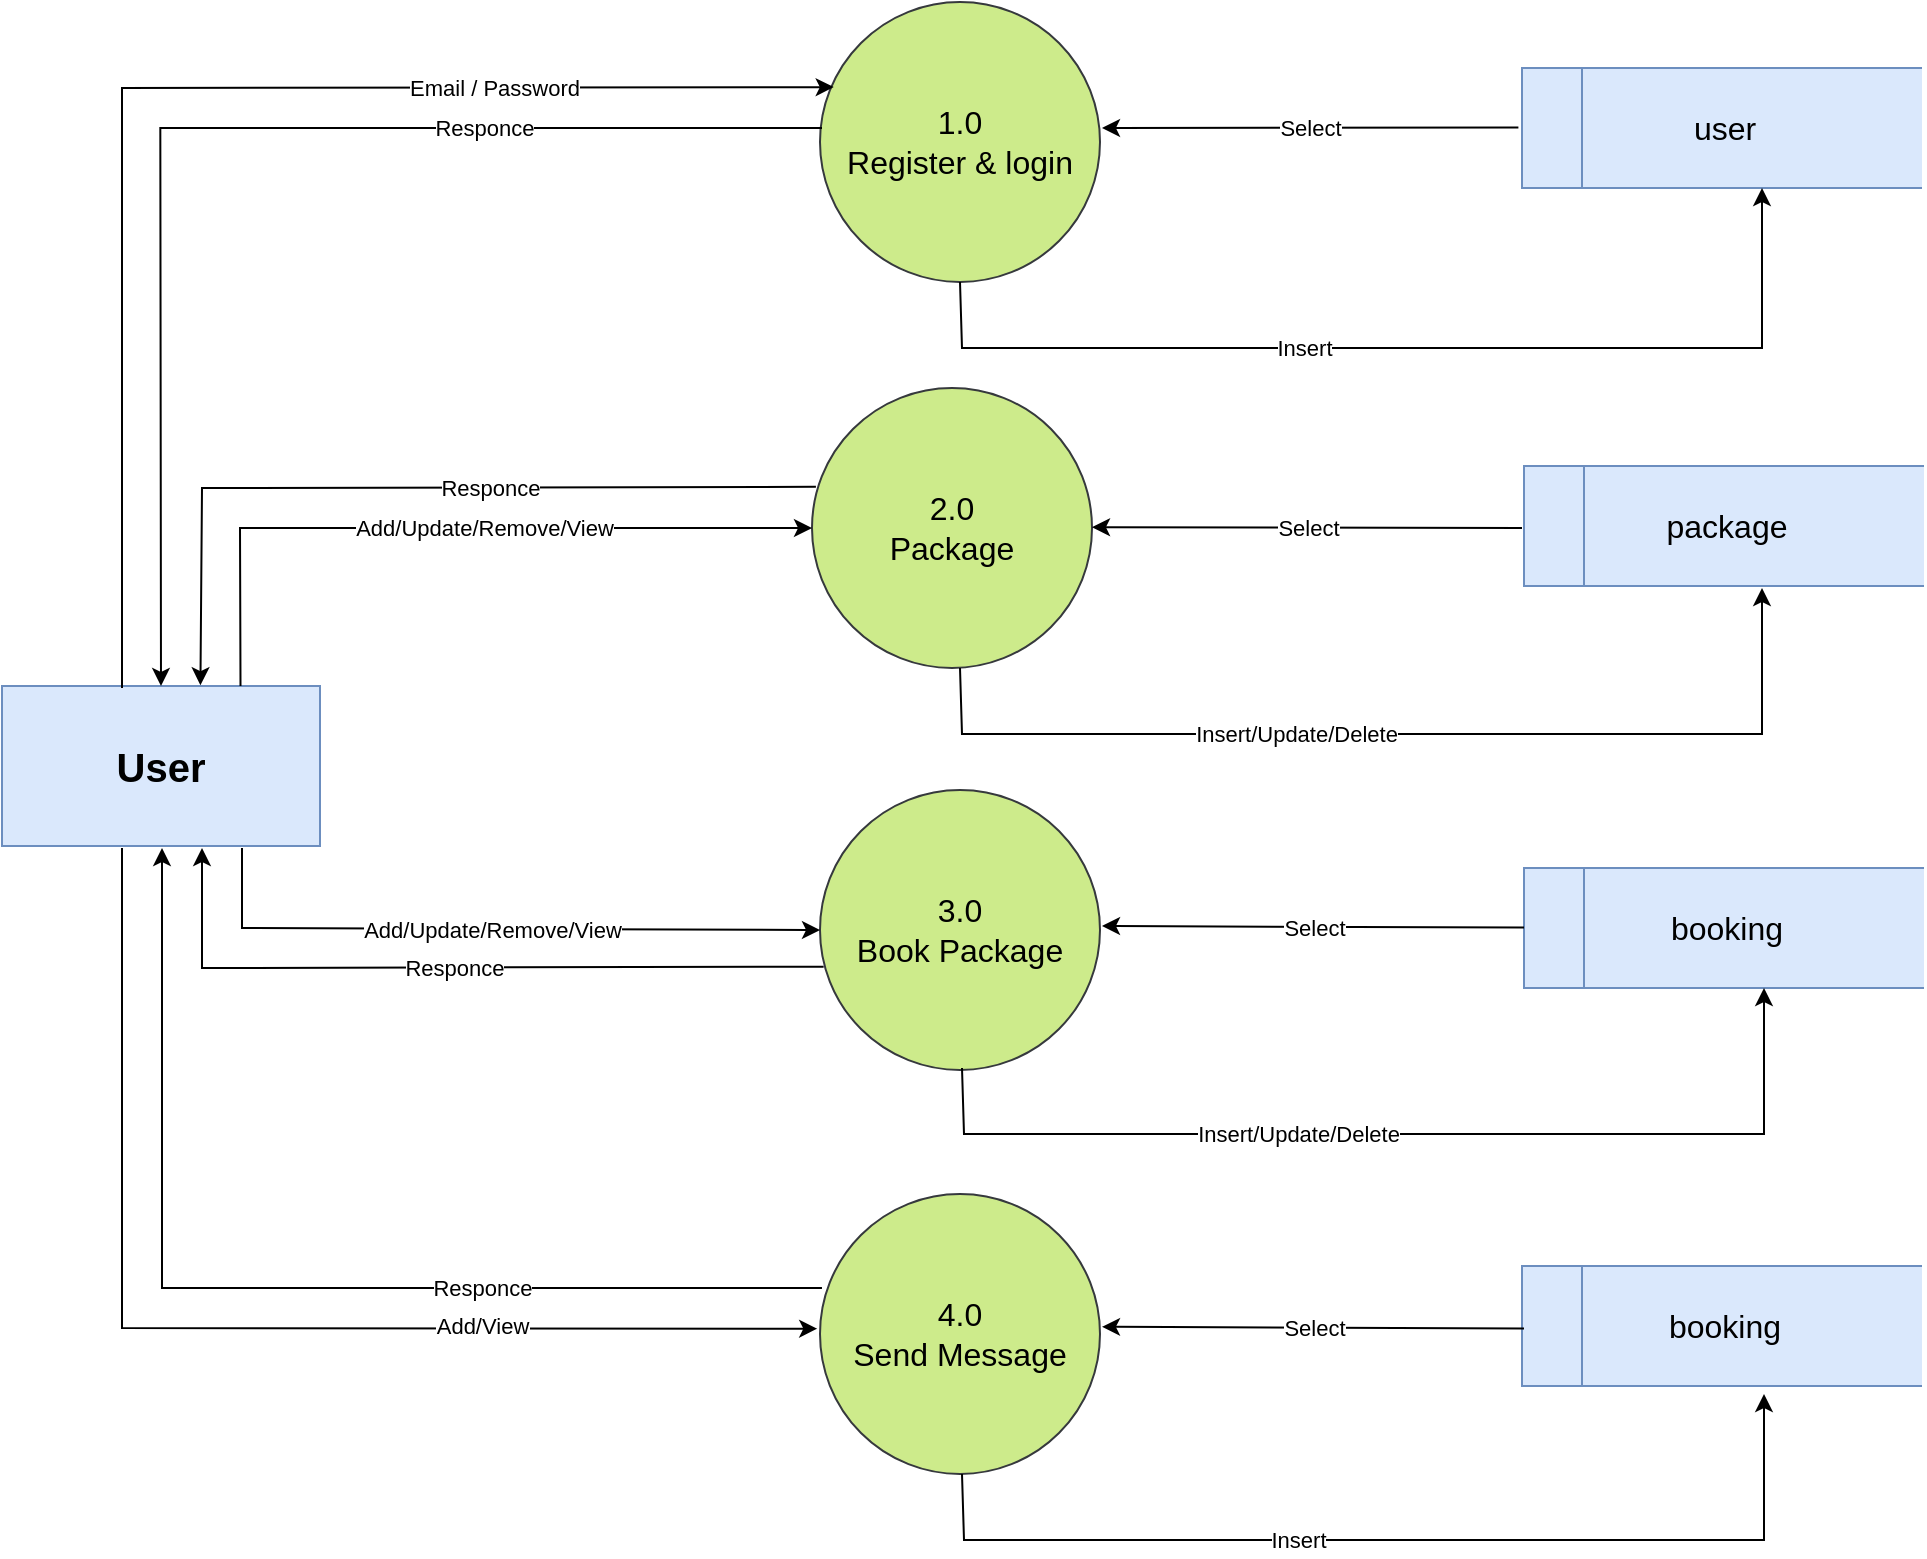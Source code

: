 <mxfile version="21.7.5" type="device">
  <diagram name="Page-1" id="w_C1iKdAjof2hLGjVRmb">
    <mxGraphModel dx="2100" dy="1068" grid="1" gridSize="10" guides="1" tooltips="1" connect="1" arrows="1" fold="1" page="1" pageScale="1" pageWidth="827" pageHeight="583" math="0" shadow="0">
      <root>
        <mxCell id="0" />
        <mxCell id="1" parent="0" />
        <mxCell id="Z2XLwvbqGipMTayrslaY-2" value="User" style="rounded=0;whiteSpace=wrap;html=1;fillColor=#dae8fc;strokeColor=#6c8ebf;fontSize=20;fontStyle=1" parent="1" vertex="1">
          <mxGeometry x="80" y="359" width="159" height="80" as="geometry" />
        </mxCell>
        <mxCell id="Z2XLwvbqGipMTayrslaY-3" value="2.0&lt;br&gt;Package" style="ellipse;whiteSpace=wrap;html=1;aspect=fixed;fillColor=#cdeb8b;strokeColor=#36393d;fontSize=16;" parent="1" vertex="1">
          <mxGeometry x="485" y="210" width="140" height="140" as="geometry" />
        </mxCell>
        <mxCell id="Z2XLwvbqGipMTayrslaY-5" value="1.0&lt;br&gt;Register &amp;amp; login" style="ellipse;whiteSpace=wrap;html=1;aspect=fixed;fillColor=#cdeb8b;strokeColor=#36393d;fontSize=16;" parent="1" vertex="1">
          <mxGeometry x="489" y="17" width="140" height="140" as="geometry" />
        </mxCell>
        <mxCell id="Z2XLwvbqGipMTayrslaY-6" value="3.0&lt;br&gt;Book Package" style="ellipse;whiteSpace=wrap;html=1;aspect=fixed;fillColor=#cdeb8b;strokeColor=#36393d;fontSize=16;" parent="1" vertex="1">
          <mxGeometry x="489" y="411" width="140" height="140" as="geometry" />
        </mxCell>
        <mxCell id="Z2XLwvbqGipMTayrslaY-23" value="4.0&lt;br&gt;Send Message" style="ellipse;whiteSpace=wrap;html=1;aspect=fixed;fillColor=#cdeb8b;strokeColor=#36393d;fontSize=16;" parent="1" vertex="1">
          <mxGeometry x="489" y="613" width="140" height="140" as="geometry" />
        </mxCell>
        <mxCell id="cYOlCbnRhXGeS7fk7oas-1" value="user" style="html=1;dashed=0;whiteSpace=wrap;shape=mxgraph.dfd.dataStoreID;align=center;spacingLeft=3;points=[[0,0],[0.5,0],[1,0],[0,0.5],[1,0.5],[0,1],[0.5,1],[1,1]];fillColor=#dae8fc;strokeColor=#6c8ebf;fontSize=16;" parent="1" vertex="1">
          <mxGeometry x="840" y="50" width="200" height="60" as="geometry" />
        </mxCell>
        <mxCell id="cYOlCbnRhXGeS7fk7oas-2" value="package" style="html=1;dashed=0;whiteSpace=wrap;shape=mxgraph.dfd.dataStoreID;align=center;spacingLeft=3;points=[[0,0],[0.5,0],[1,0],[0,0.5],[1,0.5],[0,1],[0.5,1],[1,1]];fillColor=#dae8fc;strokeColor=#6c8ebf;fontSize=16;" parent="1" vertex="1">
          <mxGeometry x="841" y="249" width="200" height="60" as="geometry" />
        </mxCell>
        <mxCell id="cYOlCbnRhXGeS7fk7oas-3" value="booking" style="html=1;dashed=0;whiteSpace=wrap;shape=mxgraph.dfd.dataStoreID;align=center;spacingLeft=3;points=[[0,0],[0.5,0],[1,0],[0,0.5],[1,0.5],[0,1],[0.5,1],[1,1]];fillColor=#dae8fc;strokeColor=#6c8ebf;fontSize=16;" parent="1" vertex="1">
          <mxGeometry x="841" y="450" width="200" height="60" as="geometry" />
        </mxCell>
        <mxCell id="cYOlCbnRhXGeS7fk7oas-4" value="booking" style="html=1;dashed=0;whiteSpace=wrap;shape=mxgraph.dfd.dataStoreID;align=center;spacingLeft=3;points=[[0,0],[0.5,0],[1,0],[0,0.5],[1,0.5],[0,1],[0.5,1],[1,1]];fillColor=#dae8fc;strokeColor=#6c8ebf;fontSize=16;" parent="1" vertex="1">
          <mxGeometry x="840" y="649" width="200" height="60" as="geometry" />
        </mxCell>
        <mxCell id="_pQYWSM8GKD1i1Y9vFnE-1" value="" style="endArrow=classic;html=1;rounded=0;entryX=0.5;entryY=0;entryDx=0;entryDy=0;" edge="1" parent="1" target="Z2XLwvbqGipMTayrslaY-2">
          <mxGeometry relative="1" as="geometry">
            <mxPoint x="490" y="80" as="sourcePoint" />
            <mxPoint x="340" y="250" as="targetPoint" />
            <Array as="points">
              <mxPoint x="159.16" y="80" />
            </Array>
          </mxGeometry>
        </mxCell>
        <mxCell id="_pQYWSM8GKD1i1Y9vFnE-2" value="Responce" style="edgeLabel;resizable=0;html=1;align=center;verticalAlign=middle;" connectable="0" vertex="1" parent="_pQYWSM8GKD1i1Y9vFnE-1">
          <mxGeometry relative="1" as="geometry">
            <mxPoint x="136" as="offset" />
          </mxGeometry>
        </mxCell>
        <mxCell id="_pQYWSM8GKD1i1Y9vFnE-3" value="" style="endArrow=classic;html=1;rounded=0;entryX=0.049;entryY=0.304;entryDx=0;entryDy=0;entryPerimeter=0;" edge="1" parent="1" target="Z2XLwvbqGipMTayrslaY-5">
          <mxGeometry relative="1" as="geometry">
            <mxPoint x="140" y="360" as="sourcePoint" />
            <mxPoint x="390" y="170" as="targetPoint" />
            <Array as="points">
              <mxPoint x="140" y="60" />
            </Array>
          </mxGeometry>
        </mxCell>
        <mxCell id="_pQYWSM8GKD1i1Y9vFnE-4" value="Email / Password" style="edgeLabel;resizable=0;html=1;align=center;verticalAlign=middle;" connectable="0" vertex="1" parent="_pQYWSM8GKD1i1Y9vFnE-3">
          <mxGeometry relative="1" as="geometry">
            <mxPoint x="158" as="offset" />
          </mxGeometry>
        </mxCell>
        <mxCell id="_pQYWSM8GKD1i1Y9vFnE-5" value="" style="endArrow=classic;html=1;rounded=0;exitX=0.75;exitY=0;exitDx=0;exitDy=0;entryX=0;entryY=0.5;entryDx=0;entryDy=0;" edge="1" parent="1">
          <mxGeometry relative="1" as="geometry">
            <mxPoint x="199.25" y="359" as="sourcePoint" />
            <mxPoint x="485" y="280" as="targetPoint" />
            <Array as="points">
              <mxPoint x="199" y="280" />
            </Array>
          </mxGeometry>
        </mxCell>
        <mxCell id="_pQYWSM8GKD1i1Y9vFnE-6" value="Add/Update/Remove/View" style="edgeLabel;resizable=0;html=1;align=center;verticalAlign=middle;" connectable="0" vertex="1" parent="_pQYWSM8GKD1i1Y9vFnE-5">
          <mxGeometry relative="1" as="geometry">
            <mxPoint x="18" as="offset" />
          </mxGeometry>
        </mxCell>
        <mxCell id="_pQYWSM8GKD1i1Y9vFnE-7" value="" style="endArrow=classic;html=1;rounded=0;entryX=0.624;entryY=-0.005;entryDx=0;entryDy=0;entryPerimeter=0;exitX=0.014;exitY=0.353;exitDx=0;exitDy=0;exitPerimeter=0;" edge="1" parent="1" source="Z2XLwvbqGipMTayrslaY-3" target="Z2XLwvbqGipMTayrslaY-2">
          <mxGeometry relative="1" as="geometry">
            <mxPoint x="486" y="259" as="sourcePoint" />
            <mxPoint x="400" y="250" as="targetPoint" />
            <Array as="points">
              <mxPoint x="180" y="260" />
            </Array>
          </mxGeometry>
        </mxCell>
        <mxCell id="_pQYWSM8GKD1i1Y9vFnE-8" value="Responce" style="edgeLabel;resizable=0;html=1;align=center;verticalAlign=middle;" connectable="0" vertex="1" parent="_pQYWSM8GKD1i1Y9vFnE-7">
          <mxGeometry relative="1" as="geometry">
            <mxPoint x="40" as="offset" />
          </mxGeometry>
        </mxCell>
        <mxCell id="_pQYWSM8GKD1i1Y9vFnE-9" value="" style="endArrow=classic;html=1;rounded=0;entryX=0;entryY=0.5;entryDx=0;entryDy=0;" edge="1" parent="1" target="Z2XLwvbqGipMTayrslaY-6">
          <mxGeometry relative="1" as="geometry">
            <mxPoint x="200" y="440" as="sourcePoint" />
            <mxPoint x="350" y="440" as="targetPoint" />
            <Array as="points">
              <mxPoint x="200" y="480" />
            </Array>
          </mxGeometry>
        </mxCell>
        <mxCell id="_pQYWSM8GKD1i1Y9vFnE-10" value="Add/Update/Remove/View" style="edgeLabel;resizable=0;html=1;align=center;verticalAlign=middle;" connectable="0" vertex="1" parent="_pQYWSM8GKD1i1Y9vFnE-9">
          <mxGeometry relative="1" as="geometry" />
        </mxCell>
        <mxCell id="_pQYWSM8GKD1i1Y9vFnE-11" value="" style="endArrow=classic;html=1;rounded=0;exitX=0.013;exitY=0.631;exitDx=0;exitDy=0;exitPerimeter=0;" edge="1" parent="1" source="Z2XLwvbqGipMTayrslaY-6">
          <mxGeometry relative="1" as="geometry">
            <mxPoint x="420" y="430" as="sourcePoint" />
            <mxPoint x="180" y="440" as="targetPoint" />
            <Array as="points">
              <mxPoint x="180" y="500" />
            </Array>
          </mxGeometry>
        </mxCell>
        <mxCell id="_pQYWSM8GKD1i1Y9vFnE-12" value="Responce" style="edgeLabel;resizable=0;html=1;align=center;verticalAlign=middle;" connectable="0" vertex="1" parent="_pQYWSM8GKD1i1Y9vFnE-11">
          <mxGeometry relative="1" as="geometry" />
        </mxCell>
        <mxCell id="_pQYWSM8GKD1i1Y9vFnE-13" value="" style="endArrow=classic;html=1;rounded=0;exitX=0.007;exitY=0.336;exitDx=0;exitDy=0;exitPerimeter=0;" edge="1" parent="1" source="Z2XLwvbqGipMTayrslaY-23">
          <mxGeometry relative="1" as="geometry">
            <mxPoint x="490" y="660" as="sourcePoint" />
            <mxPoint x="160" y="440" as="targetPoint" />
            <Array as="points">
              <mxPoint x="160" y="660" />
            </Array>
          </mxGeometry>
        </mxCell>
        <mxCell id="_pQYWSM8GKD1i1Y9vFnE-14" value="Responce" style="edgeLabel;resizable=0;html=1;align=center;verticalAlign=middle;" connectable="0" vertex="1" parent="_pQYWSM8GKD1i1Y9vFnE-13">
          <mxGeometry relative="1" as="geometry">
            <mxPoint x="105" as="offset" />
          </mxGeometry>
        </mxCell>
        <mxCell id="_pQYWSM8GKD1i1Y9vFnE-15" value="" style="endArrow=classic;html=1;rounded=0;entryX=-0.01;entryY=0.481;entryDx=0;entryDy=0;entryPerimeter=0;" edge="1" parent="1" target="Z2XLwvbqGipMTayrslaY-23">
          <mxGeometry relative="1" as="geometry">
            <mxPoint x="140" y="440" as="sourcePoint" />
            <mxPoint x="670" y="550" as="targetPoint" />
            <Array as="points">
              <mxPoint x="140" y="680" />
            </Array>
          </mxGeometry>
        </mxCell>
        <mxCell id="_pQYWSM8GKD1i1Y9vFnE-16" value="Add/View" style="edgeLabel;resizable=0;html=1;align=center;verticalAlign=middle;" connectable="0" vertex="1" parent="_pQYWSM8GKD1i1Y9vFnE-15">
          <mxGeometry relative="1" as="geometry">
            <mxPoint x="126" y="-1" as="offset" />
          </mxGeometry>
        </mxCell>
        <mxCell id="_pQYWSM8GKD1i1Y9vFnE-17" value="" style="endArrow=classic;html=1;rounded=0;exitX=-0.009;exitY=0.496;exitDx=0;exitDy=0;exitPerimeter=0;" edge="1" parent="1" source="cYOlCbnRhXGeS7fk7oas-1">
          <mxGeometry relative="1" as="geometry">
            <mxPoint x="720" y="190" as="sourcePoint" />
            <mxPoint x="630" y="80" as="targetPoint" />
          </mxGeometry>
        </mxCell>
        <mxCell id="_pQYWSM8GKD1i1Y9vFnE-18" value="Select" style="edgeLabel;resizable=0;html=1;align=center;verticalAlign=middle;" connectable="0" vertex="1" parent="_pQYWSM8GKD1i1Y9vFnE-17">
          <mxGeometry relative="1" as="geometry" />
        </mxCell>
        <mxCell id="_pQYWSM8GKD1i1Y9vFnE-20" value="" style="endArrow=classic;html=1;rounded=0;exitX=0.5;exitY=1;exitDx=0;exitDy=0;entryX=0.6;entryY=1;entryDx=0;entryDy=0;entryPerimeter=0;" edge="1" parent="1" source="Z2XLwvbqGipMTayrslaY-5" target="cYOlCbnRhXGeS7fk7oas-1">
          <mxGeometry relative="1" as="geometry">
            <mxPoint x="700" y="190" as="sourcePoint" />
            <mxPoint x="800" y="190" as="targetPoint" />
            <Array as="points">
              <mxPoint x="560" y="190" />
              <mxPoint x="960" y="190" />
            </Array>
          </mxGeometry>
        </mxCell>
        <mxCell id="_pQYWSM8GKD1i1Y9vFnE-21" value="Insert" style="edgeLabel;resizable=0;html=1;align=center;verticalAlign=middle;" connectable="0" vertex="1" parent="_pQYWSM8GKD1i1Y9vFnE-20">
          <mxGeometry relative="1" as="geometry">
            <mxPoint x="-53" as="offset" />
          </mxGeometry>
        </mxCell>
        <mxCell id="_pQYWSM8GKD1i1Y9vFnE-22" value="" style="endArrow=classic;html=1;rounded=0;" edge="1" parent="1">
          <mxGeometry relative="1" as="geometry">
            <mxPoint x="840" y="280" as="sourcePoint" />
            <mxPoint x="625" y="279.62" as="targetPoint" />
          </mxGeometry>
        </mxCell>
        <mxCell id="_pQYWSM8GKD1i1Y9vFnE-23" value="Select" style="edgeLabel;resizable=0;html=1;align=center;verticalAlign=middle;" connectable="0" vertex="1" parent="_pQYWSM8GKD1i1Y9vFnE-22">
          <mxGeometry relative="1" as="geometry" />
        </mxCell>
        <mxCell id="_pQYWSM8GKD1i1Y9vFnE-24" value="" style="endArrow=classic;html=1;rounded=0;exitX=0.5;exitY=1;exitDx=0;exitDy=0;" edge="1" parent="1">
          <mxGeometry relative="1" as="geometry">
            <mxPoint x="559" y="350" as="sourcePoint" />
            <mxPoint x="960" y="310" as="targetPoint" />
            <Array as="points">
              <mxPoint x="560" y="383" />
              <mxPoint x="960" y="383" />
            </Array>
          </mxGeometry>
        </mxCell>
        <mxCell id="_pQYWSM8GKD1i1Y9vFnE-25" value="Insert/Update/Delete" style="edgeLabel;resizable=0;html=1;align=center;verticalAlign=middle;" connectable="0" vertex="1" parent="_pQYWSM8GKD1i1Y9vFnE-24">
          <mxGeometry relative="1" as="geometry">
            <mxPoint x="-53" as="offset" />
          </mxGeometry>
        </mxCell>
        <mxCell id="_pQYWSM8GKD1i1Y9vFnE-26" value="" style="endArrow=classic;html=1;rounded=0;exitX=0.5;exitY=1;exitDx=0;exitDy=0;" edge="1" parent="1">
          <mxGeometry relative="1" as="geometry">
            <mxPoint x="560" y="550" as="sourcePoint" />
            <mxPoint x="961" y="510" as="targetPoint" />
            <Array as="points">
              <mxPoint x="561" y="583" />
              <mxPoint x="961" y="583" />
            </Array>
          </mxGeometry>
        </mxCell>
        <mxCell id="_pQYWSM8GKD1i1Y9vFnE-27" value="Insert/Update/Delete" style="edgeLabel;resizable=0;html=1;align=center;verticalAlign=middle;" connectable="0" vertex="1" parent="_pQYWSM8GKD1i1Y9vFnE-26">
          <mxGeometry relative="1" as="geometry">
            <mxPoint x="-53" as="offset" />
          </mxGeometry>
        </mxCell>
        <mxCell id="_pQYWSM8GKD1i1Y9vFnE-28" value="" style="endArrow=classic;html=1;rounded=0;" edge="1" parent="1">
          <mxGeometry relative="1" as="geometry">
            <mxPoint x="841" y="479.79" as="sourcePoint" />
            <mxPoint x="630" y="479" as="targetPoint" />
          </mxGeometry>
        </mxCell>
        <mxCell id="_pQYWSM8GKD1i1Y9vFnE-29" value="Select" style="edgeLabel;resizable=0;html=1;align=center;verticalAlign=middle;" connectable="0" vertex="1" parent="_pQYWSM8GKD1i1Y9vFnE-28">
          <mxGeometry relative="1" as="geometry" />
        </mxCell>
        <mxCell id="_pQYWSM8GKD1i1Y9vFnE-30" value="" style="endArrow=classic;html=1;rounded=0;" edge="1" parent="1">
          <mxGeometry relative="1" as="geometry">
            <mxPoint x="841" y="680.2" as="sourcePoint" />
            <mxPoint x="630" y="679.41" as="targetPoint" />
          </mxGeometry>
        </mxCell>
        <mxCell id="_pQYWSM8GKD1i1Y9vFnE-31" value="Select" style="edgeLabel;resizable=0;html=1;align=center;verticalAlign=middle;" connectable="0" vertex="1" parent="_pQYWSM8GKD1i1Y9vFnE-30">
          <mxGeometry relative="1" as="geometry" />
        </mxCell>
        <mxCell id="_pQYWSM8GKD1i1Y9vFnE-32" value="" style="endArrow=classic;html=1;rounded=0;exitX=0.5;exitY=1;exitDx=0;exitDy=0;" edge="1" parent="1">
          <mxGeometry relative="1" as="geometry">
            <mxPoint x="560" y="753" as="sourcePoint" />
            <mxPoint x="961" y="713" as="targetPoint" />
            <Array as="points">
              <mxPoint x="561" y="786" />
              <mxPoint x="961" y="786" />
            </Array>
          </mxGeometry>
        </mxCell>
        <mxCell id="_pQYWSM8GKD1i1Y9vFnE-33" value="Insert" style="edgeLabel;resizable=0;html=1;align=center;verticalAlign=middle;" connectable="0" vertex="1" parent="_pQYWSM8GKD1i1Y9vFnE-32">
          <mxGeometry relative="1" as="geometry">
            <mxPoint x="-53" as="offset" />
          </mxGeometry>
        </mxCell>
      </root>
    </mxGraphModel>
  </diagram>
</mxfile>
